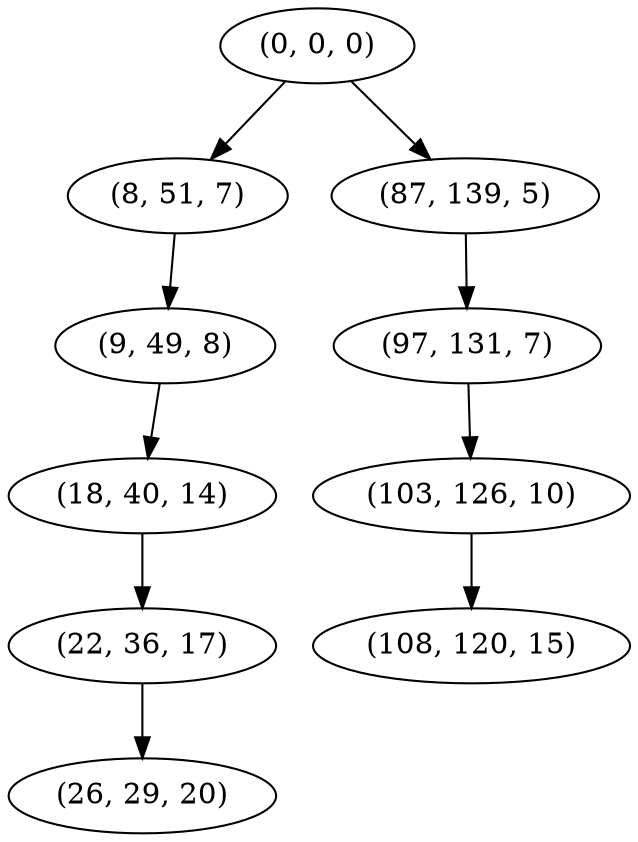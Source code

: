 digraph tree {
    "(0, 0, 0)";
    "(8, 51, 7)";
    "(9, 49, 8)";
    "(18, 40, 14)";
    "(22, 36, 17)";
    "(26, 29, 20)";
    "(87, 139, 5)";
    "(97, 131, 7)";
    "(103, 126, 10)";
    "(108, 120, 15)";
    "(0, 0, 0)" -> "(8, 51, 7)";
    "(0, 0, 0)" -> "(87, 139, 5)";
    "(8, 51, 7)" -> "(9, 49, 8)";
    "(9, 49, 8)" -> "(18, 40, 14)";
    "(18, 40, 14)" -> "(22, 36, 17)";
    "(22, 36, 17)" -> "(26, 29, 20)";
    "(87, 139, 5)" -> "(97, 131, 7)";
    "(97, 131, 7)" -> "(103, 126, 10)";
    "(103, 126, 10)" -> "(108, 120, 15)";
}
